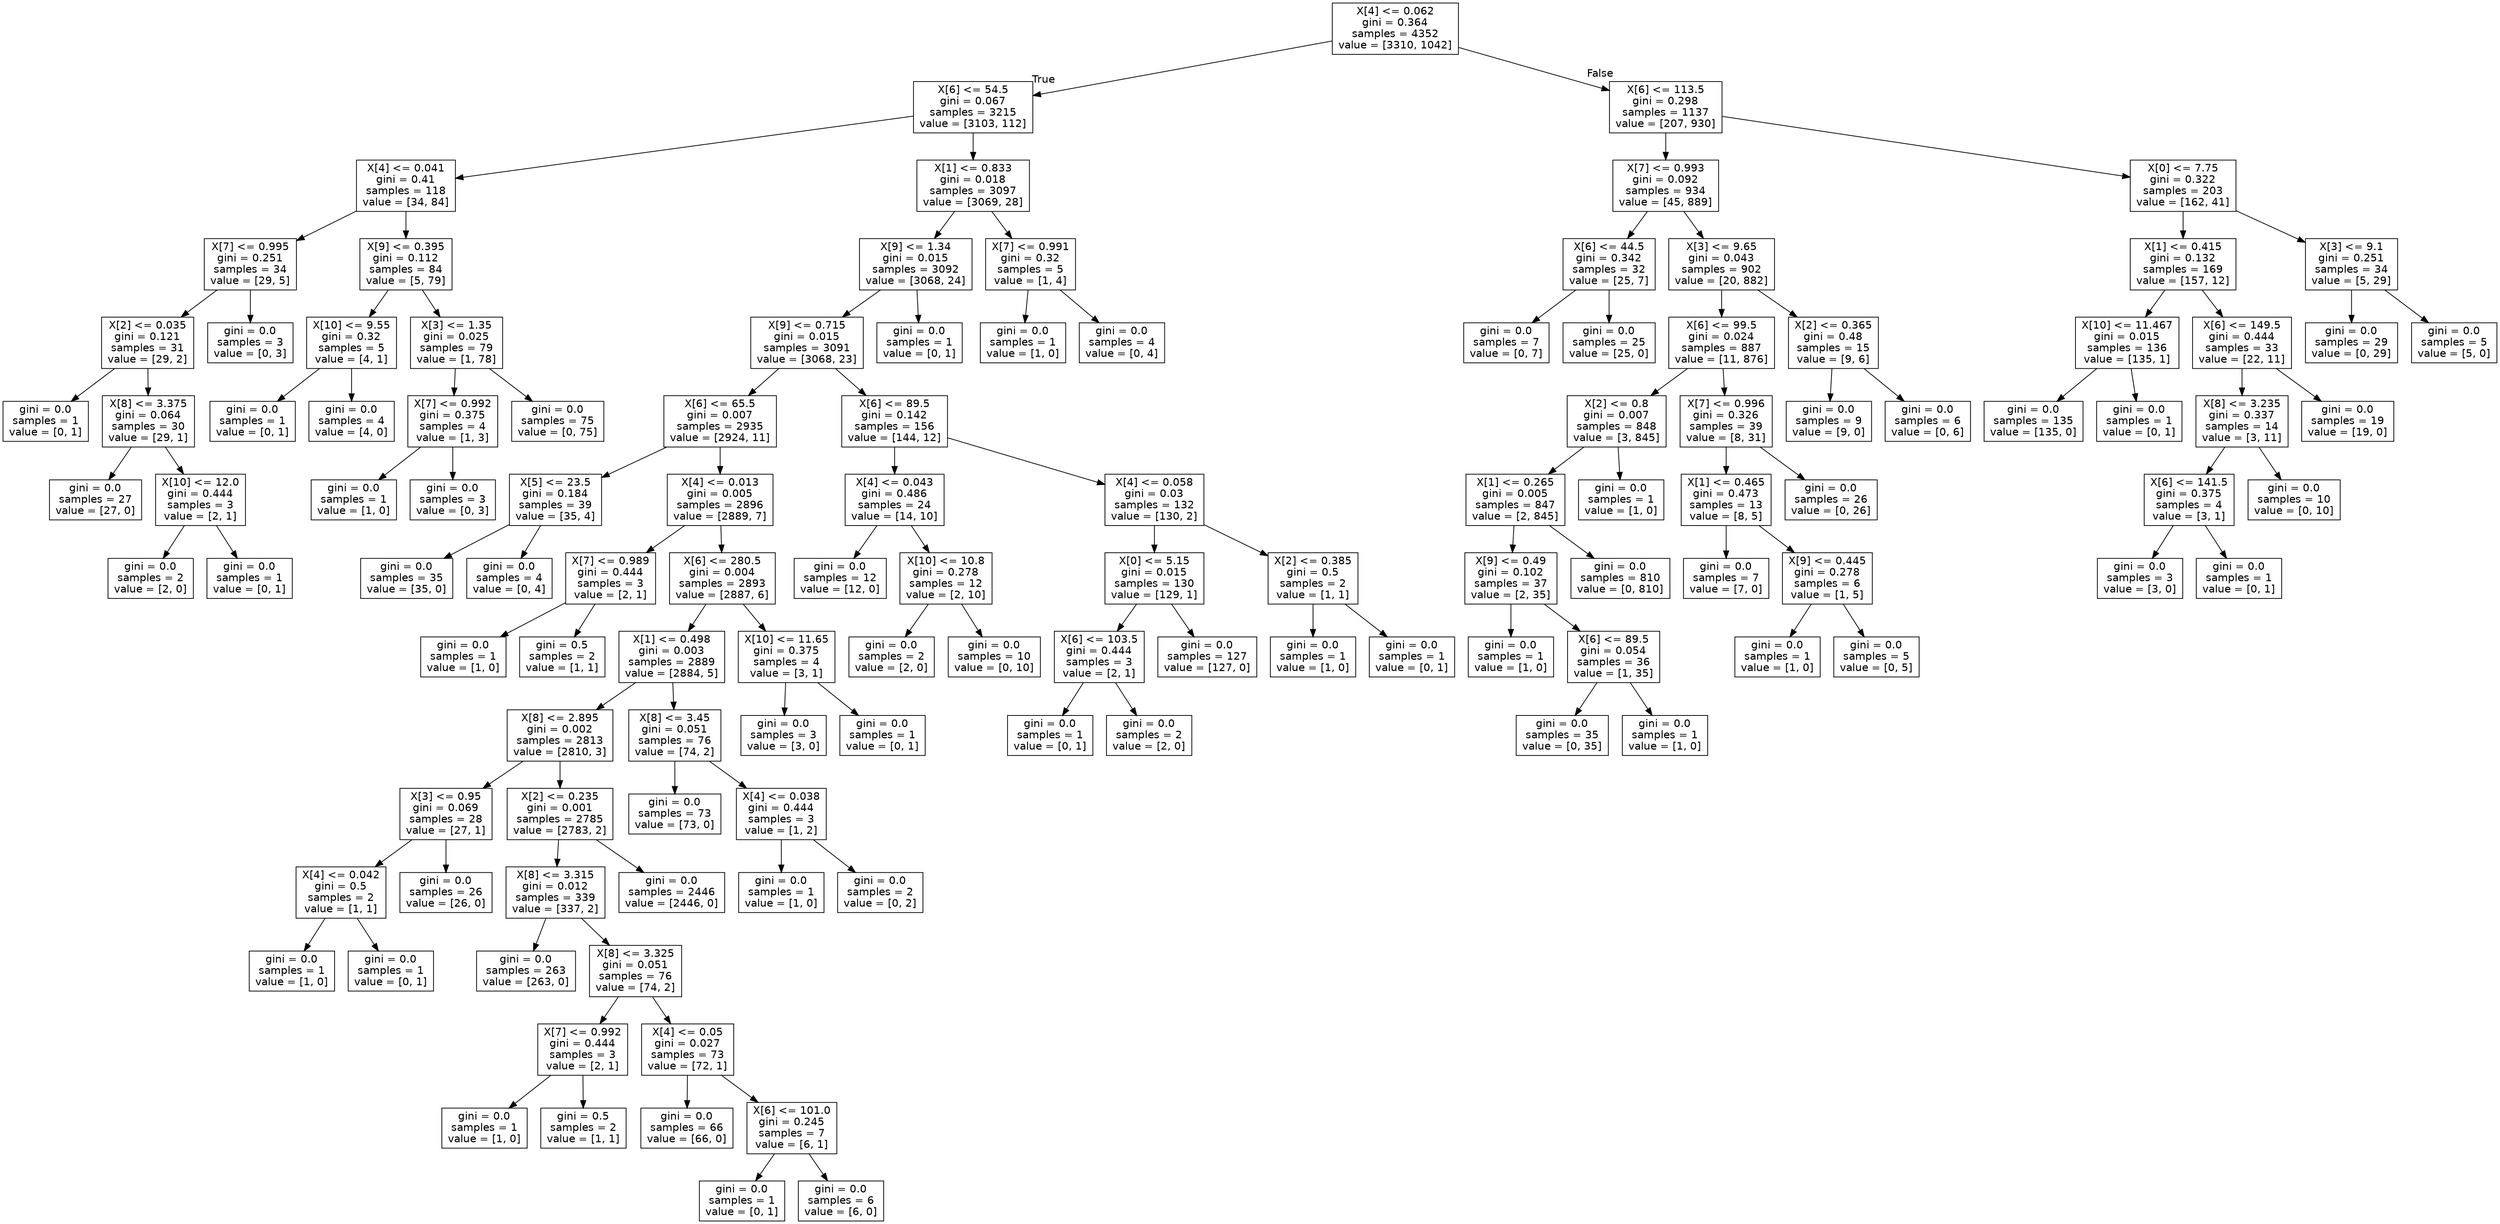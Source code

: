 digraph Tree {
node [shape=box, fontname="helvetica"] ;
edge [fontname="helvetica"] ;
0 [label="X[4] <= 0.062\ngini = 0.364\nsamples = 4352\nvalue = [3310, 1042]"] ;
1 [label="X[6] <= 54.5\ngini = 0.067\nsamples = 3215\nvalue = [3103, 112]"] ;
0 -> 1 [labeldistance=2.5, labelangle=45, headlabel="True"] ;
2 [label="X[4] <= 0.041\ngini = 0.41\nsamples = 118\nvalue = [34, 84]"] ;
1 -> 2 ;
3 [label="X[7] <= 0.995\ngini = 0.251\nsamples = 34\nvalue = [29, 5]"] ;
2 -> 3 ;
4 [label="X[2] <= 0.035\ngini = 0.121\nsamples = 31\nvalue = [29, 2]"] ;
3 -> 4 ;
5 [label="gini = 0.0\nsamples = 1\nvalue = [0, 1]"] ;
4 -> 5 ;
6 [label="X[8] <= 3.375\ngini = 0.064\nsamples = 30\nvalue = [29, 1]"] ;
4 -> 6 ;
7 [label="gini = 0.0\nsamples = 27\nvalue = [27, 0]"] ;
6 -> 7 ;
8 [label="X[10] <= 12.0\ngini = 0.444\nsamples = 3\nvalue = [2, 1]"] ;
6 -> 8 ;
9 [label="gini = 0.0\nsamples = 2\nvalue = [2, 0]"] ;
8 -> 9 ;
10 [label="gini = 0.0\nsamples = 1\nvalue = [0, 1]"] ;
8 -> 10 ;
11 [label="gini = 0.0\nsamples = 3\nvalue = [0, 3]"] ;
3 -> 11 ;
12 [label="X[9] <= 0.395\ngini = 0.112\nsamples = 84\nvalue = [5, 79]"] ;
2 -> 12 ;
13 [label="X[10] <= 9.55\ngini = 0.32\nsamples = 5\nvalue = [4, 1]"] ;
12 -> 13 ;
14 [label="gini = 0.0\nsamples = 1\nvalue = [0, 1]"] ;
13 -> 14 ;
15 [label="gini = 0.0\nsamples = 4\nvalue = [4, 0]"] ;
13 -> 15 ;
16 [label="X[3] <= 1.35\ngini = 0.025\nsamples = 79\nvalue = [1, 78]"] ;
12 -> 16 ;
17 [label="X[7] <= 0.992\ngini = 0.375\nsamples = 4\nvalue = [1, 3]"] ;
16 -> 17 ;
18 [label="gini = 0.0\nsamples = 1\nvalue = [1, 0]"] ;
17 -> 18 ;
19 [label="gini = 0.0\nsamples = 3\nvalue = [0, 3]"] ;
17 -> 19 ;
20 [label="gini = 0.0\nsamples = 75\nvalue = [0, 75]"] ;
16 -> 20 ;
21 [label="X[1] <= 0.833\ngini = 0.018\nsamples = 3097\nvalue = [3069, 28]"] ;
1 -> 21 ;
22 [label="X[9] <= 1.34\ngini = 0.015\nsamples = 3092\nvalue = [3068, 24]"] ;
21 -> 22 ;
23 [label="X[9] <= 0.715\ngini = 0.015\nsamples = 3091\nvalue = [3068, 23]"] ;
22 -> 23 ;
24 [label="X[6] <= 65.5\ngini = 0.007\nsamples = 2935\nvalue = [2924, 11]"] ;
23 -> 24 ;
25 [label="X[5] <= 23.5\ngini = 0.184\nsamples = 39\nvalue = [35, 4]"] ;
24 -> 25 ;
26 [label="gini = 0.0\nsamples = 35\nvalue = [35, 0]"] ;
25 -> 26 ;
27 [label="gini = 0.0\nsamples = 4\nvalue = [0, 4]"] ;
25 -> 27 ;
28 [label="X[4] <= 0.013\ngini = 0.005\nsamples = 2896\nvalue = [2889, 7]"] ;
24 -> 28 ;
29 [label="X[7] <= 0.989\ngini = 0.444\nsamples = 3\nvalue = [2, 1]"] ;
28 -> 29 ;
30 [label="gini = 0.0\nsamples = 1\nvalue = [1, 0]"] ;
29 -> 30 ;
31 [label="gini = 0.5\nsamples = 2\nvalue = [1, 1]"] ;
29 -> 31 ;
32 [label="X[6] <= 280.5\ngini = 0.004\nsamples = 2893\nvalue = [2887, 6]"] ;
28 -> 32 ;
33 [label="X[1] <= 0.498\ngini = 0.003\nsamples = 2889\nvalue = [2884, 5]"] ;
32 -> 33 ;
34 [label="X[8] <= 2.895\ngini = 0.002\nsamples = 2813\nvalue = [2810, 3]"] ;
33 -> 34 ;
35 [label="X[3] <= 0.95\ngini = 0.069\nsamples = 28\nvalue = [27, 1]"] ;
34 -> 35 ;
36 [label="X[4] <= 0.042\ngini = 0.5\nsamples = 2\nvalue = [1, 1]"] ;
35 -> 36 ;
37 [label="gini = 0.0\nsamples = 1\nvalue = [1, 0]"] ;
36 -> 37 ;
38 [label="gini = 0.0\nsamples = 1\nvalue = [0, 1]"] ;
36 -> 38 ;
39 [label="gini = 0.0\nsamples = 26\nvalue = [26, 0]"] ;
35 -> 39 ;
40 [label="X[2] <= 0.235\ngini = 0.001\nsamples = 2785\nvalue = [2783, 2]"] ;
34 -> 40 ;
41 [label="X[8] <= 3.315\ngini = 0.012\nsamples = 339\nvalue = [337, 2]"] ;
40 -> 41 ;
42 [label="gini = 0.0\nsamples = 263\nvalue = [263, 0]"] ;
41 -> 42 ;
43 [label="X[8] <= 3.325\ngini = 0.051\nsamples = 76\nvalue = [74, 2]"] ;
41 -> 43 ;
44 [label="X[7] <= 0.992\ngini = 0.444\nsamples = 3\nvalue = [2, 1]"] ;
43 -> 44 ;
45 [label="gini = 0.0\nsamples = 1\nvalue = [1, 0]"] ;
44 -> 45 ;
46 [label="gini = 0.5\nsamples = 2\nvalue = [1, 1]"] ;
44 -> 46 ;
47 [label="X[4] <= 0.05\ngini = 0.027\nsamples = 73\nvalue = [72, 1]"] ;
43 -> 47 ;
48 [label="gini = 0.0\nsamples = 66\nvalue = [66, 0]"] ;
47 -> 48 ;
49 [label="X[6] <= 101.0\ngini = 0.245\nsamples = 7\nvalue = [6, 1]"] ;
47 -> 49 ;
50 [label="gini = 0.0\nsamples = 1\nvalue = [0, 1]"] ;
49 -> 50 ;
51 [label="gini = 0.0\nsamples = 6\nvalue = [6, 0]"] ;
49 -> 51 ;
52 [label="gini = 0.0\nsamples = 2446\nvalue = [2446, 0]"] ;
40 -> 52 ;
53 [label="X[8] <= 3.45\ngini = 0.051\nsamples = 76\nvalue = [74, 2]"] ;
33 -> 53 ;
54 [label="gini = 0.0\nsamples = 73\nvalue = [73, 0]"] ;
53 -> 54 ;
55 [label="X[4] <= 0.038\ngini = 0.444\nsamples = 3\nvalue = [1, 2]"] ;
53 -> 55 ;
56 [label="gini = 0.0\nsamples = 1\nvalue = [1, 0]"] ;
55 -> 56 ;
57 [label="gini = 0.0\nsamples = 2\nvalue = [0, 2]"] ;
55 -> 57 ;
58 [label="X[10] <= 11.65\ngini = 0.375\nsamples = 4\nvalue = [3, 1]"] ;
32 -> 58 ;
59 [label="gini = 0.0\nsamples = 3\nvalue = [3, 0]"] ;
58 -> 59 ;
60 [label="gini = 0.0\nsamples = 1\nvalue = [0, 1]"] ;
58 -> 60 ;
61 [label="X[6] <= 89.5\ngini = 0.142\nsamples = 156\nvalue = [144, 12]"] ;
23 -> 61 ;
62 [label="X[4] <= 0.043\ngini = 0.486\nsamples = 24\nvalue = [14, 10]"] ;
61 -> 62 ;
63 [label="gini = 0.0\nsamples = 12\nvalue = [12, 0]"] ;
62 -> 63 ;
64 [label="X[10] <= 10.8\ngini = 0.278\nsamples = 12\nvalue = [2, 10]"] ;
62 -> 64 ;
65 [label="gini = 0.0\nsamples = 2\nvalue = [2, 0]"] ;
64 -> 65 ;
66 [label="gini = 0.0\nsamples = 10\nvalue = [0, 10]"] ;
64 -> 66 ;
67 [label="X[4] <= 0.058\ngini = 0.03\nsamples = 132\nvalue = [130, 2]"] ;
61 -> 67 ;
68 [label="X[0] <= 5.15\ngini = 0.015\nsamples = 130\nvalue = [129, 1]"] ;
67 -> 68 ;
69 [label="X[6] <= 103.5\ngini = 0.444\nsamples = 3\nvalue = [2, 1]"] ;
68 -> 69 ;
70 [label="gini = 0.0\nsamples = 1\nvalue = [0, 1]"] ;
69 -> 70 ;
71 [label="gini = 0.0\nsamples = 2\nvalue = [2, 0]"] ;
69 -> 71 ;
72 [label="gini = 0.0\nsamples = 127\nvalue = [127, 0]"] ;
68 -> 72 ;
73 [label="X[2] <= 0.385\ngini = 0.5\nsamples = 2\nvalue = [1, 1]"] ;
67 -> 73 ;
74 [label="gini = 0.0\nsamples = 1\nvalue = [1, 0]"] ;
73 -> 74 ;
75 [label="gini = 0.0\nsamples = 1\nvalue = [0, 1]"] ;
73 -> 75 ;
76 [label="gini = 0.0\nsamples = 1\nvalue = [0, 1]"] ;
22 -> 76 ;
77 [label="X[7] <= 0.991\ngini = 0.32\nsamples = 5\nvalue = [1, 4]"] ;
21 -> 77 ;
78 [label="gini = 0.0\nsamples = 1\nvalue = [1, 0]"] ;
77 -> 78 ;
79 [label="gini = 0.0\nsamples = 4\nvalue = [0, 4]"] ;
77 -> 79 ;
80 [label="X[6] <= 113.5\ngini = 0.298\nsamples = 1137\nvalue = [207, 930]"] ;
0 -> 80 [labeldistance=2.5, labelangle=-45, headlabel="False"] ;
81 [label="X[7] <= 0.993\ngini = 0.092\nsamples = 934\nvalue = [45, 889]"] ;
80 -> 81 ;
82 [label="X[6] <= 44.5\ngini = 0.342\nsamples = 32\nvalue = [25, 7]"] ;
81 -> 82 ;
83 [label="gini = 0.0\nsamples = 7\nvalue = [0, 7]"] ;
82 -> 83 ;
84 [label="gini = 0.0\nsamples = 25\nvalue = [25, 0]"] ;
82 -> 84 ;
85 [label="X[3] <= 9.65\ngini = 0.043\nsamples = 902\nvalue = [20, 882]"] ;
81 -> 85 ;
86 [label="X[6] <= 99.5\ngini = 0.024\nsamples = 887\nvalue = [11, 876]"] ;
85 -> 86 ;
87 [label="X[2] <= 0.8\ngini = 0.007\nsamples = 848\nvalue = [3, 845]"] ;
86 -> 87 ;
88 [label="X[1] <= 0.265\ngini = 0.005\nsamples = 847\nvalue = [2, 845]"] ;
87 -> 88 ;
89 [label="X[9] <= 0.49\ngini = 0.102\nsamples = 37\nvalue = [2, 35]"] ;
88 -> 89 ;
90 [label="gini = 0.0\nsamples = 1\nvalue = [1, 0]"] ;
89 -> 90 ;
91 [label="X[6] <= 89.5\ngini = 0.054\nsamples = 36\nvalue = [1, 35]"] ;
89 -> 91 ;
92 [label="gini = 0.0\nsamples = 35\nvalue = [0, 35]"] ;
91 -> 92 ;
93 [label="gini = 0.0\nsamples = 1\nvalue = [1, 0]"] ;
91 -> 93 ;
94 [label="gini = 0.0\nsamples = 810\nvalue = [0, 810]"] ;
88 -> 94 ;
95 [label="gini = 0.0\nsamples = 1\nvalue = [1, 0]"] ;
87 -> 95 ;
96 [label="X[7] <= 0.996\ngini = 0.326\nsamples = 39\nvalue = [8, 31]"] ;
86 -> 96 ;
97 [label="X[1] <= 0.465\ngini = 0.473\nsamples = 13\nvalue = [8, 5]"] ;
96 -> 97 ;
98 [label="gini = 0.0\nsamples = 7\nvalue = [7, 0]"] ;
97 -> 98 ;
99 [label="X[9] <= 0.445\ngini = 0.278\nsamples = 6\nvalue = [1, 5]"] ;
97 -> 99 ;
100 [label="gini = 0.0\nsamples = 1\nvalue = [1, 0]"] ;
99 -> 100 ;
101 [label="gini = 0.0\nsamples = 5\nvalue = [0, 5]"] ;
99 -> 101 ;
102 [label="gini = 0.0\nsamples = 26\nvalue = [0, 26]"] ;
96 -> 102 ;
103 [label="X[2] <= 0.365\ngini = 0.48\nsamples = 15\nvalue = [9, 6]"] ;
85 -> 103 ;
104 [label="gini = 0.0\nsamples = 9\nvalue = [9, 0]"] ;
103 -> 104 ;
105 [label="gini = 0.0\nsamples = 6\nvalue = [0, 6]"] ;
103 -> 105 ;
106 [label="X[0] <= 7.75\ngini = 0.322\nsamples = 203\nvalue = [162, 41]"] ;
80 -> 106 ;
107 [label="X[1] <= 0.415\ngini = 0.132\nsamples = 169\nvalue = [157, 12]"] ;
106 -> 107 ;
108 [label="X[10] <= 11.467\ngini = 0.015\nsamples = 136\nvalue = [135, 1]"] ;
107 -> 108 ;
109 [label="gini = 0.0\nsamples = 135\nvalue = [135, 0]"] ;
108 -> 109 ;
110 [label="gini = 0.0\nsamples = 1\nvalue = [0, 1]"] ;
108 -> 110 ;
111 [label="X[6] <= 149.5\ngini = 0.444\nsamples = 33\nvalue = [22, 11]"] ;
107 -> 111 ;
112 [label="X[8] <= 3.235\ngini = 0.337\nsamples = 14\nvalue = [3, 11]"] ;
111 -> 112 ;
113 [label="X[6] <= 141.5\ngini = 0.375\nsamples = 4\nvalue = [3, 1]"] ;
112 -> 113 ;
114 [label="gini = 0.0\nsamples = 3\nvalue = [3, 0]"] ;
113 -> 114 ;
115 [label="gini = 0.0\nsamples = 1\nvalue = [0, 1]"] ;
113 -> 115 ;
116 [label="gini = 0.0\nsamples = 10\nvalue = [0, 10]"] ;
112 -> 116 ;
117 [label="gini = 0.0\nsamples = 19\nvalue = [19, 0]"] ;
111 -> 117 ;
118 [label="X[3] <= 9.1\ngini = 0.251\nsamples = 34\nvalue = [5, 29]"] ;
106 -> 118 ;
119 [label="gini = 0.0\nsamples = 29\nvalue = [0, 29]"] ;
118 -> 119 ;
120 [label="gini = 0.0\nsamples = 5\nvalue = [5, 0]"] ;
118 -> 120 ;
}